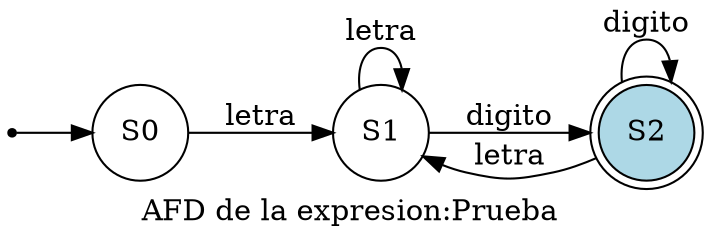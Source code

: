 digraph AFD {
    rankdir=LR;


    
    node [shape = point ]; qi

    node [shape = circle];qi ->S0;
S0 -> S1 [ label = "letra" ];S1 -> S1 [ label = "letra" ];S1 -> S2 [ label = "digito" ];S2 [shape = doublecircle style=filled, fillcolor=lightblue];
S2 -> S1 [ label = "letra" ];S2 -> S2 [ label = "digito" ];label="AFD de la expresion:Prueba "}
